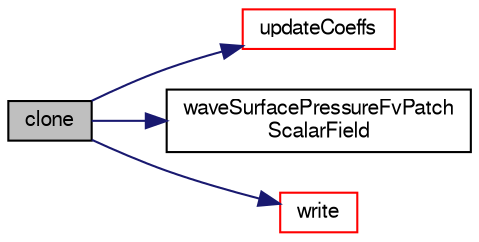 digraph "clone"
{
  bgcolor="transparent";
  edge [fontname="FreeSans",fontsize="10",labelfontname="FreeSans",labelfontsize="10"];
  node [fontname="FreeSans",fontsize="10",shape=record];
  rankdir="LR";
  Node22 [label="clone",height=0.2,width=0.4,color="black", fillcolor="grey75", style="filled", fontcolor="black"];
  Node22 -> Node23 [color="midnightblue",fontsize="10",style="solid",fontname="FreeSans"];
  Node23 [label="updateCoeffs",height=0.2,width=0.4,color="red",URL="$a22342.html#a7e24eafac629d3733181cd942d4c902f",tooltip="Update the coefficients associated with the patch field. "];
  Node22 -> Node77 [color="midnightblue",fontsize="10",style="solid",fontname="FreeSans"];
  Node77 [label="waveSurfacePressureFvPatch\lScalarField",height=0.2,width=0.4,color="black",URL="$a22342.html#a266c581dd7346a7caf3038e28d080334",tooltip="Construct from patch and internal field. "];
  Node22 -> Node78 [color="midnightblue",fontsize="10",style="solid",fontname="FreeSans"];
  Node78 [label="write",height=0.2,width=0.4,color="red",URL="$a22342.html#a293fdfec8bdfbd5c3913ab4c9f3454ff",tooltip="Write. "];
}
